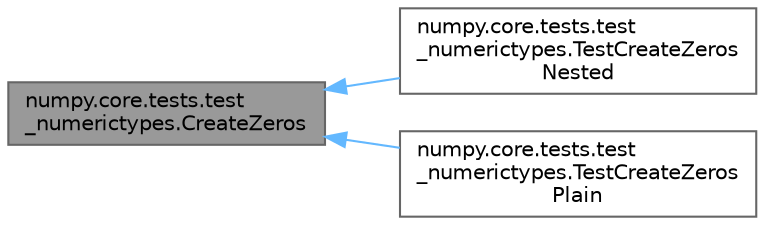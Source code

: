 digraph "numpy.core.tests.test_numerictypes.CreateZeros"
{
 // LATEX_PDF_SIZE
  bgcolor="transparent";
  edge [fontname=Helvetica,fontsize=10,labelfontname=Helvetica,labelfontsize=10];
  node [fontname=Helvetica,fontsize=10,shape=box,height=0.2,width=0.4];
  rankdir="LR";
  Node1 [id="Node000001",label="numpy.core.tests.test\l_numerictypes.CreateZeros",height=0.2,width=0.4,color="gray40", fillcolor="grey60", style="filled", fontcolor="black",tooltip="Creation tests."];
  Node1 -> Node2 [id="edge1_Node000001_Node000002",dir="back",color="steelblue1",style="solid",tooltip=" "];
  Node2 [id="Node000002",label="numpy.core.tests.test\l_numerictypes.TestCreateZeros\lNested",height=0.2,width=0.4,color="gray40", fillcolor="white", style="filled",URL="$d2/dad/classnumpy_1_1core_1_1tests_1_1test__numerictypes_1_1TestCreateZerosNested.html",tooltip=" "];
  Node1 -> Node3 [id="edge2_Node000001_Node000003",dir="back",color="steelblue1",style="solid",tooltip=" "];
  Node3 [id="Node000003",label="numpy.core.tests.test\l_numerictypes.TestCreateZeros\lPlain",height=0.2,width=0.4,color="gray40", fillcolor="white", style="filled",URL="$d5/db2/classnumpy_1_1core_1_1tests_1_1test__numerictypes_1_1TestCreateZerosPlain.html",tooltip=" "];
}
